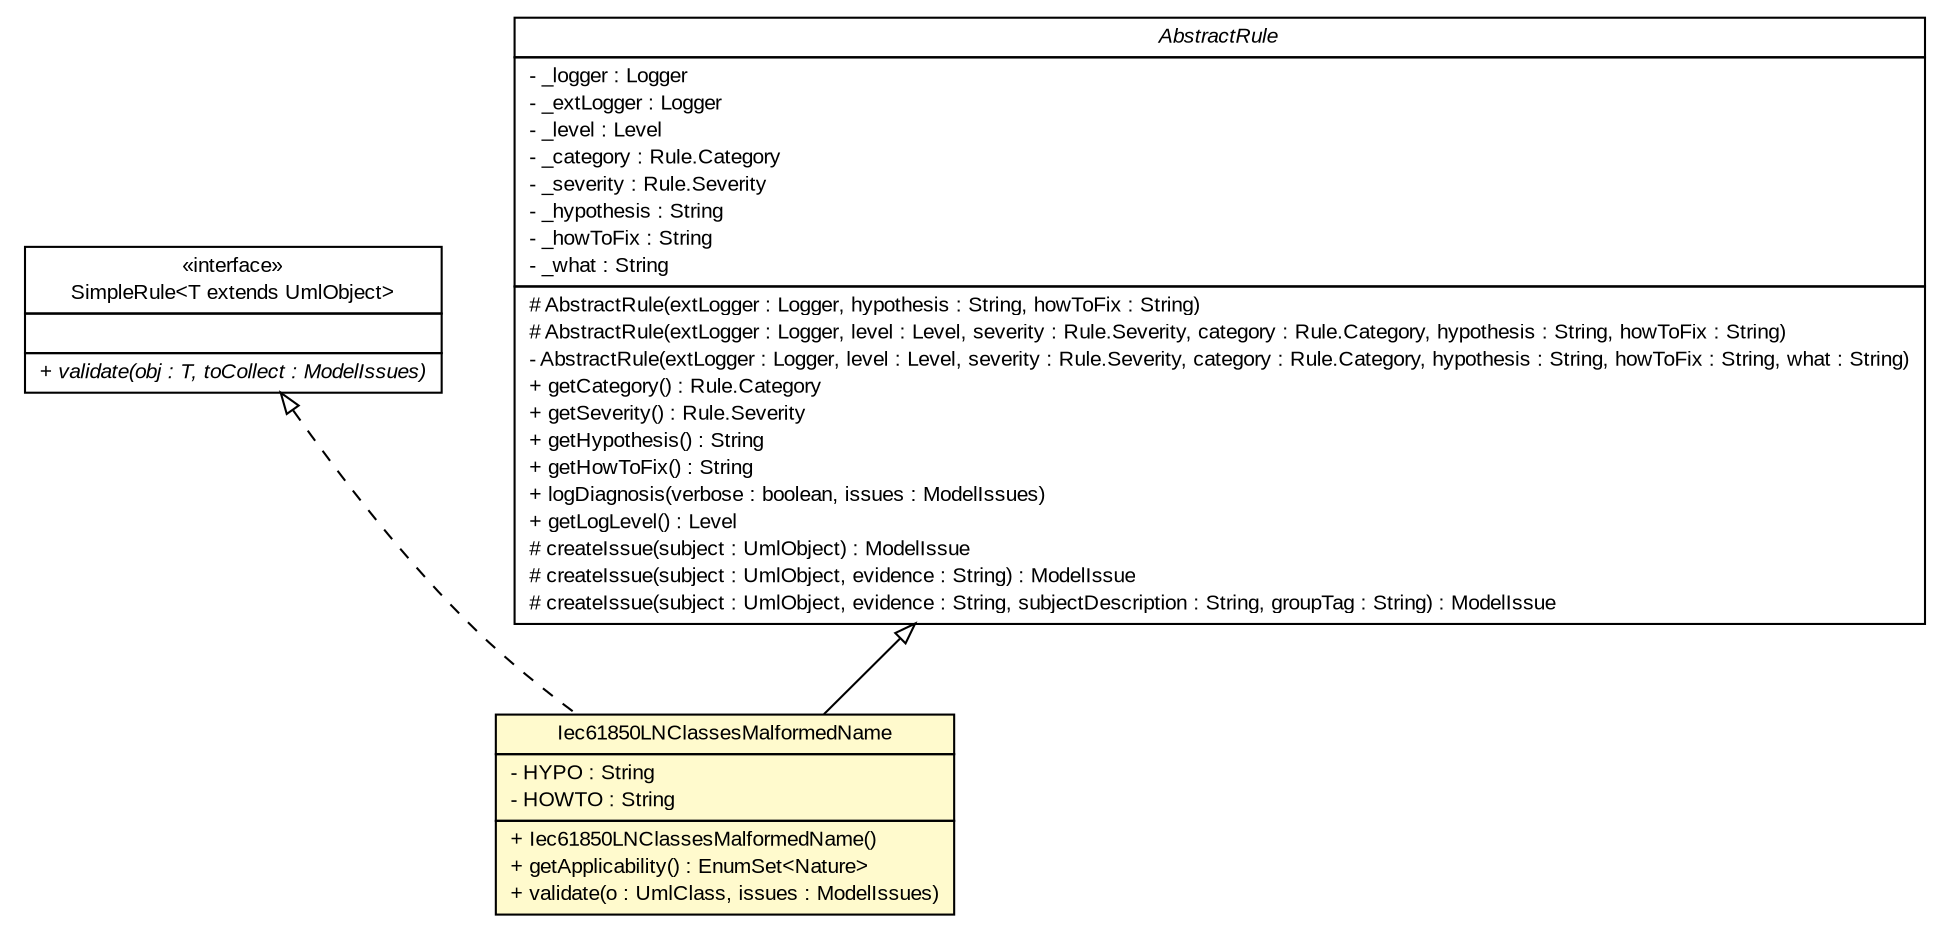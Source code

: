 #!/usr/local/bin/dot
#
# Class diagram 
# Generated by UMLGraph version R5_6_6-6-g3bdff0 (http://www.umlgraph.org/)
#

digraph G {
	edge [fontname="arial",fontsize=10,labelfontname="arial",labelfontsize=10];
	node [fontname="arial",fontsize=10,shape=plaintext];
	nodesep=0.25;
	ranksep=0.5;
	// org.tanjakostic.jcleancim.validation.SimpleRule<T extends org.tanjakostic.jcleancim.model.UmlObject>
	c80995 [label=<<table title="org.tanjakostic.jcleancim.validation.SimpleRule" border="0" cellborder="1" cellspacing="0" cellpadding="2" port="p" href="./SimpleRule.html">
		<tr><td><table border="0" cellspacing="0" cellpadding="1">
<tr><td align="center" balign="center"> &#171;interface&#187; </td></tr>
<tr><td align="center" balign="center"> SimpleRule&lt;T extends UmlObject&gt; </td></tr>
		</table></td></tr>
		<tr><td><table border="0" cellspacing="0" cellpadding="1">
<tr><td align="left" balign="left">  </td></tr>
		</table></td></tr>
		<tr><td><table border="0" cellspacing="0" cellpadding="1">
<tr><td align="left" balign="left"><font face="Arial Italic" point-size="10.0"> + validate(obj : T, toCollect : ModelIssues) </font></td></tr>
		</table></td></tr>
		</table>>, URL="./SimpleRule.html", fontname="arial", fontcolor="black", fontsize=10.0];
	// org.tanjakostic.jcleancim.validation.ClassValidator.Iec61850LNClassesMalformedName
	c81090 [label=<<table title="org.tanjakostic.jcleancim.validation.ClassValidator.Iec61850LNClassesMalformedName" border="0" cellborder="1" cellspacing="0" cellpadding="2" port="p" bgcolor="lemonChiffon" href="./ClassValidator.Iec61850LNClassesMalformedName.html">
		<tr><td><table border="0" cellspacing="0" cellpadding="1">
<tr><td align="center" balign="center"> Iec61850LNClassesMalformedName </td></tr>
		</table></td></tr>
		<tr><td><table border="0" cellspacing="0" cellpadding="1">
<tr><td align="left" balign="left"> - HYPO : String </td></tr>
<tr><td align="left" balign="left"> - HOWTO : String </td></tr>
		</table></td></tr>
		<tr><td><table border="0" cellspacing="0" cellpadding="1">
<tr><td align="left" balign="left"> + Iec61850LNClassesMalformedName() </td></tr>
<tr><td align="left" balign="left"> + getApplicability() : EnumSet&lt;Nature&gt; </td></tr>
<tr><td align="left" balign="left"> + validate(o : UmlClass, issues : ModelIssues) </td></tr>
		</table></td></tr>
		</table>>, URL="./ClassValidator.Iec61850LNClassesMalformedName.html", fontname="arial", fontcolor="black", fontsize=10.0];
	// org.tanjakostic.jcleancim.validation.AbstractRule
	c81157 [label=<<table title="org.tanjakostic.jcleancim.validation.AbstractRule" border="0" cellborder="1" cellspacing="0" cellpadding="2" port="p" href="./AbstractRule.html">
		<tr><td><table border="0" cellspacing="0" cellpadding="1">
<tr><td align="center" balign="center"><font face="Arial Italic"> AbstractRule </font></td></tr>
		</table></td></tr>
		<tr><td><table border="0" cellspacing="0" cellpadding="1">
<tr><td align="left" balign="left"> - _logger : Logger </td></tr>
<tr><td align="left" balign="left"> - _extLogger : Logger </td></tr>
<tr><td align="left" balign="left"> - _level : Level </td></tr>
<tr><td align="left" balign="left"> - _category : Rule.Category </td></tr>
<tr><td align="left" balign="left"> - _severity : Rule.Severity </td></tr>
<tr><td align="left" balign="left"> - _hypothesis : String </td></tr>
<tr><td align="left" balign="left"> - _howToFix : String </td></tr>
<tr><td align="left" balign="left"> - _what : String </td></tr>
		</table></td></tr>
		<tr><td><table border="0" cellspacing="0" cellpadding="1">
<tr><td align="left" balign="left"> # AbstractRule(extLogger : Logger, hypothesis : String, howToFix : String) </td></tr>
<tr><td align="left" balign="left"> # AbstractRule(extLogger : Logger, level : Level, severity : Rule.Severity, category : Rule.Category, hypothesis : String, howToFix : String) </td></tr>
<tr><td align="left" balign="left"> - AbstractRule(extLogger : Logger, level : Level, severity : Rule.Severity, category : Rule.Category, hypothesis : String, howToFix : String, what : String) </td></tr>
<tr><td align="left" balign="left"> + getCategory() : Rule.Category </td></tr>
<tr><td align="left" balign="left"> + getSeverity() : Rule.Severity </td></tr>
<tr><td align="left" balign="left"> + getHypothesis() : String </td></tr>
<tr><td align="left" balign="left"> + getHowToFix() : String </td></tr>
<tr><td align="left" balign="left"> + logDiagnosis(verbose : boolean, issues : ModelIssues) </td></tr>
<tr><td align="left" balign="left"> + getLogLevel() : Level </td></tr>
<tr><td align="left" balign="left"> # createIssue(subject : UmlObject) : ModelIssue </td></tr>
<tr><td align="left" balign="left"> # createIssue(subject : UmlObject, evidence : String) : ModelIssue </td></tr>
<tr><td align="left" balign="left"> # createIssue(subject : UmlObject, evidence : String, subjectDescription : String, groupTag : String) : ModelIssue </td></tr>
		</table></td></tr>
		</table>>, URL="./AbstractRule.html", fontname="arial", fontcolor="black", fontsize=10.0];
	//org.tanjakostic.jcleancim.validation.ClassValidator.Iec61850LNClassesMalformedName extends org.tanjakostic.jcleancim.validation.AbstractRule
	c81157:p -> c81090:p [dir=back,arrowtail=empty];
	//org.tanjakostic.jcleancim.validation.ClassValidator.Iec61850LNClassesMalformedName implements org.tanjakostic.jcleancim.validation.SimpleRule<T extends org.tanjakostic.jcleancim.model.UmlObject>
	c80995:p -> c81090:p [dir=back,arrowtail=empty,style=dashed];
}

